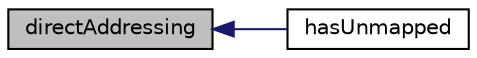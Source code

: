 digraph "directAddressing"
{
  bgcolor="transparent";
  edge [fontname="Helvetica",fontsize="10",labelfontname="Helvetica",labelfontsize="10"];
  node [fontname="Helvetica",fontsize="10",shape=record];
  rankdir="LR";
  Node116 [label="directAddressing",height=0.2,width=0.4,color="black", fillcolor="grey75", style="filled", fontcolor="black"];
  Node116 -> Node117 [dir="back",color="midnightblue",fontsize="10",style="solid",fontname="Helvetica"];
  Node117 [label="hasUnmapped",height=0.2,width=0.4,color="black",URL="$a23609.html#a2a59d1ca6503d9bd9cf0322d76c86214",tooltip="Are there unmapped values? I.e. do all size() elements get. "];
}
